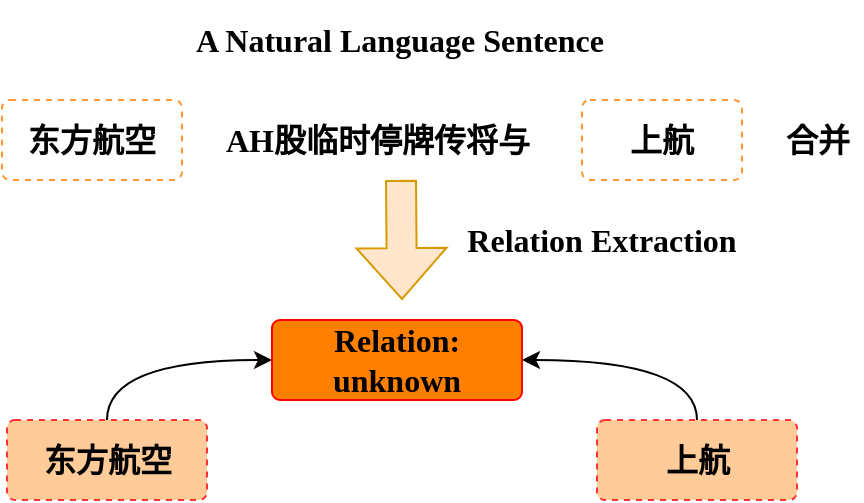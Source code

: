 <mxfile version="22.1.20" type="github">
  <diagram name="第 1 页" id="e0tXGLQbWe1YhPj0isI4">
    <mxGraphModel dx="906" dy="579" grid="1" gridSize="10" guides="1" tooltips="1" connect="1" arrows="1" fold="1" page="1" pageScale="1" pageWidth="827" pageHeight="1169" math="0" shadow="0">
      <root>
        <mxCell id="0" />
        <mxCell id="1" parent="0" />
        <mxCell id="T14ChnWQ33sPh7HlbQXI-1" value="&lt;font face=&quot;Times New Roman&quot; style=&quot;font-size: 16px;&quot;&gt;AH股临时停牌传将与&lt;/font&gt;" style="whiteSpace=wrap;html=1;align=left;strokeColor=none;fillColor=none;fontSize=16;fontStyle=1" parent="1" vertex="1">
          <mxGeometry x="270" y="80" width="160" height="40" as="geometry" />
        </mxCell>
        <mxCell id="T14ChnWQ33sPh7HlbQXI-5" value="东方航空" style="rounded=1;arcSize=10;whiteSpace=wrap;html=1;align=center;dashed=1;strokeColor=#FF9933;fontSize=16;fontStyle=1" parent="1" vertex="1">
          <mxGeometry x="160" y="80" width="90" height="40" as="geometry" />
        </mxCell>
        <mxCell id="T14ChnWQ33sPh7HlbQXI-7" value="上航" style="rounded=1;arcSize=10;whiteSpace=wrap;html=1;align=center;dashed=1;strokeColor=#FF9933;fontSize=16;fontStyle=1" parent="1" vertex="1">
          <mxGeometry x="450" y="80" width="80" height="40" as="geometry" />
        </mxCell>
        <mxCell id="T14ChnWQ33sPh7HlbQXI-9" value="&lt;font style=&quot;font-size: 16px;&quot; face=&quot;Times New Roman&quot;&gt;Relation: unknown&lt;/font&gt;" style="rounded=1;arcSize=10;whiteSpace=wrap;html=1;align=center;fillColor=#FF8000;strokeColor=#FF0000;fontSize=16;fontStyle=1" parent="1" vertex="1">
          <mxGeometry x="295" y="190" width="125" height="40" as="geometry" />
        </mxCell>
        <mxCell id="T14ChnWQ33sPh7HlbQXI-13" value="合并" style="whiteSpace=wrap;html=1;align=left;strokeColor=none;fillColor=none;fontSize=16;fontStyle=1" parent="1" vertex="1">
          <mxGeometry x="550" y="80" width="40" height="40" as="geometry" />
        </mxCell>
        <mxCell id="T14ChnWQ33sPh7HlbQXI-14" value="&lt;font face=&quot;Times New Roman&quot; style=&quot;font-size: 16px;&quot;&gt;A Natural Language Sentence&lt;/font&gt;" style="whiteSpace=wrap;html=1;align=left;strokeColor=none;fillColor=none;fontSize=16;fontStyle=1" parent="1" vertex="1">
          <mxGeometry x="255" y="30" width="210" height="40" as="geometry" />
        </mxCell>
        <mxCell id="T14ChnWQ33sPh7HlbQXI-21" style="edgeStyle=orthogonalEdgeStyle;rounded=0;orthogonalLoop=1;jettySize=auto;html=1;exitX=0.5;exitY=0;exitDx=0;exitDy=0;entryX=0;entryY=0.5;entryDx=0;entryDy=0;curved=1;fontSize=16;fontStyle=1" parent="1" source="T14ChnWQ33sPh7HlbQXI-19" target="T14ChnWQ33sPh7HlbQXI-9" edge="1">
          <mxGeometry relative="1" as="geometry" />
        </mxCell>
        <mxCell id="T14ChnWQ33sPh7HlbQXI-19" value="东方航空" style="rounded=1;arcSize=10;whiteSpace=wrap;html=1;align=center;dashed=1;fillColor=#ffcc99;strokeColor=#FF3333;fontSize=16;fontStyle=1" parent="1" vertex="1">
          <mxGeometry x="162.5" y="240" width="100" height="40" as="geometry" />
        </mxCell>
        <mxCell id="T14ChnWQ33sPh7HlbQXI-26" style="edgeStyle=orthogonalEdgeStyle;rounded=0;orthogonalLoop=1;jettySize=auto;html=1;exitX=0.5;exitY=0;exitDx=0;exitDy=0;entryX=1;entryY=0.5;entryDx=0;entryDy=0;curved=1;fontSize=16;fontStyle=1" parent="1" source="T14ChnWQ33sPh7HlbQXI-20" target="T14ChnWQ33sPh7HlbQXI-9" edge="1">
          <mxGeometry relative="1" as="geometry" />
        </mxCell>
        <mxCell id="T14ChnWQ33sPh7HlbQXI-20" value="上航" style="rounded=1;arcSize=10;whiteSpace=wrap;html=1;align=center;dashed=1;fillColor=#ffcc99;strokeColor=#FF3333;fontSize=16;fontStyle=1" parent="1" vertex="1">
          <mxGeometry x="457.5" y="240" width="100" height="40" as="geometry" />
        </mxCell>
        <mxCell id="jTw0942X2GlWAdndkURe-2" value="&lt;font face=&quot;Times New Roman&quot; style=&quot;font-size: 16px;&quot;&gt;Relation Extraction&lt;/font&gt;" style="text;html=1;strokeColor=none;fillColor=none;align=center;verticalAlign=middle;whiteSpace=wrap;rounded=0;fontSize=16;fontStyle=1" parent="1" vertex="1">
          <mxGeometry x="390" y="130" width="140" height="40" as="geometry" />
        </mxCell>
        <mxCell id="Fjn9wb1FyUSR9v3z9UPt-1" value="" style="shape=flexArrow;endArrow=classic;html=1;rounded=0;fillColor=#FFE6CC;strokeColor=#D79B00;endWidth=29;endSize=8.15;width=15;fontSize=16;" edge="1" parent="1">
          <mxGeometry width="50" height="50" relative="1" as="geometry">
            <mxPoint x="359.5" y="120" as="sourcePoint" />
            <mxPoint x="360" y="180" as="targetPoint" />
          </mxGeometry>
        </mxCell>
      </root>
    </mxGraphModel>
  </diagram>
</mxfile>
